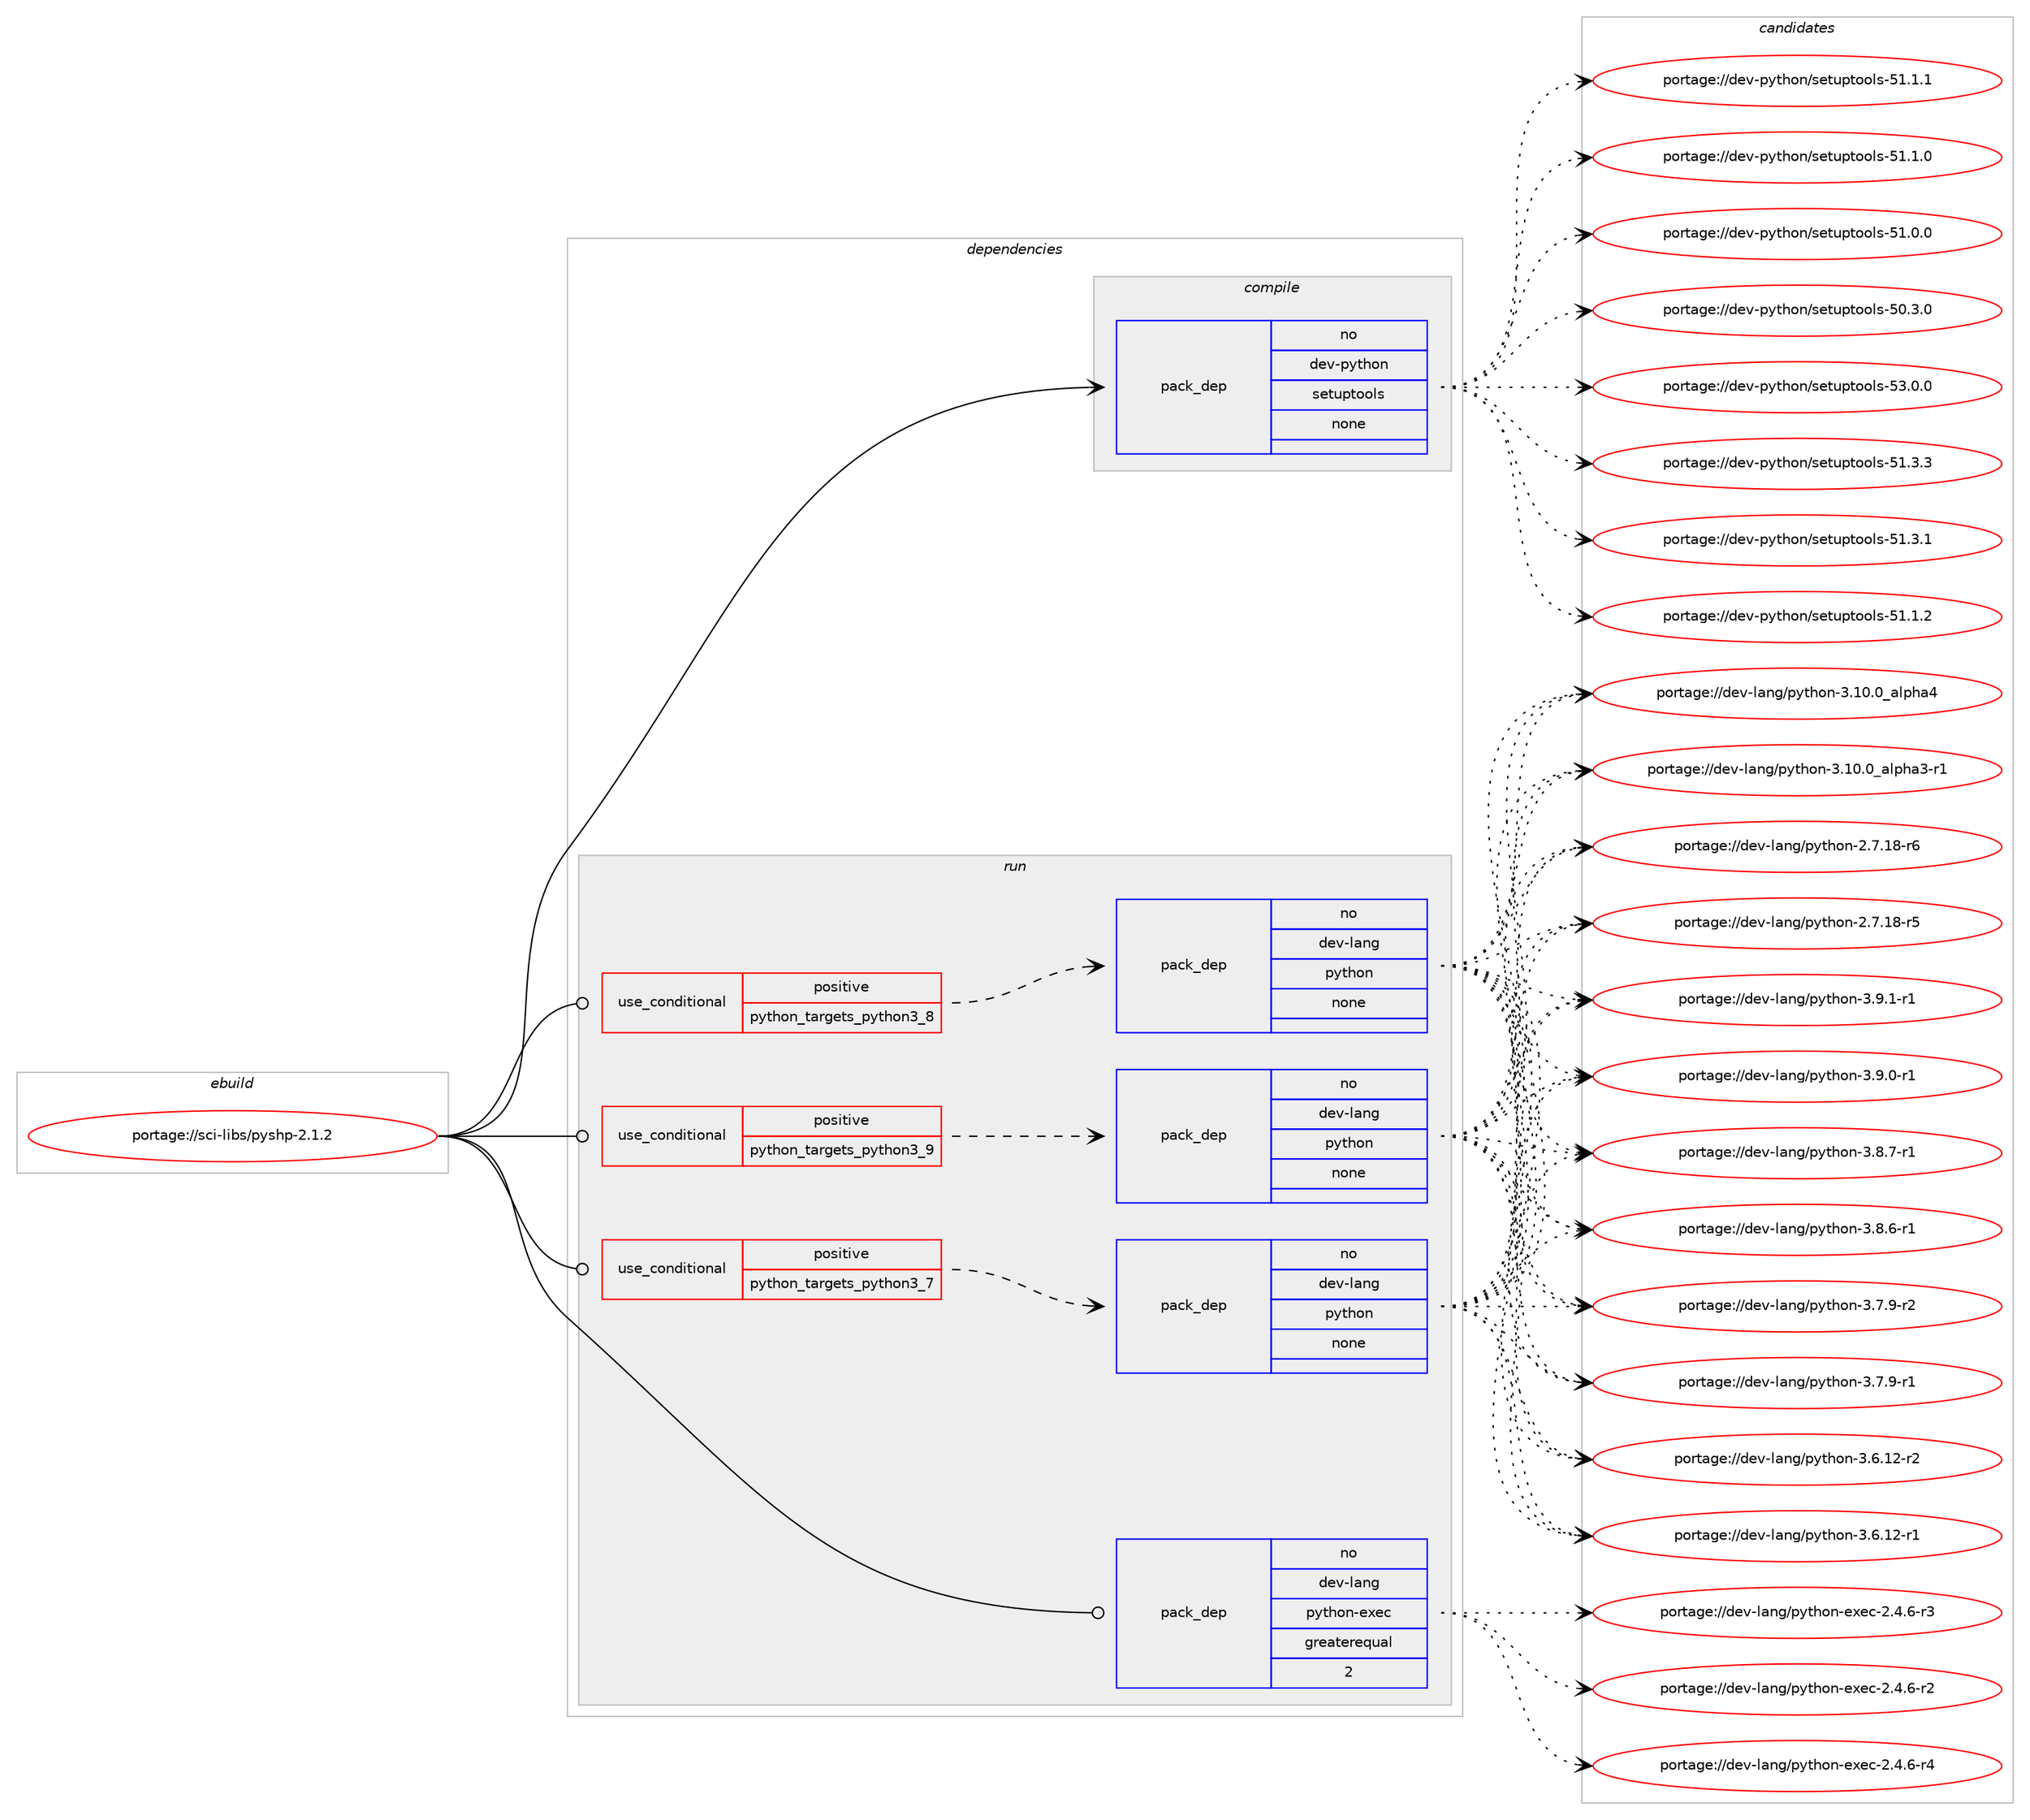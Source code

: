 digraph prolog {

# *************
# Graph options
# *************

newrank=true;
concentrate=true;
compound=true;
graph [rankdir=LR,fontname=Helvetica,fontsize=10,ranksep=1.5];#, ranksep=2.5, nodesep=0.2];
edge  [arrowhead=vee];
node  [fontname=Helvetica,fontsize=10];

# **********
# The ebuild
# **********

subgraph cluster_leftcol {
color=gray;
rank=same;
label=<<i>ebuild</i>>;
id [label="portage://sci-libs/pyshp-2.1.2", color=red, width=4, href="../sci-libs/pyshp-2.1.2.svg"];
}

# ****************
# The dependencies
# ****************

subgraph cluster_midcol {
color=gray;
label=<<i>dependencies</i>>;
subgraph cluster_compile {
fillcolor="#eeeeee";
style=filled;
label=<<i>compile</i>>;
subgraph pack11404 {
dependency16567 [label=<<TABLE BORDER="0" CELLBORDER="1" CELLSPACING="0" CELLPADDING="4" WIDTH="220"><TR><TD ROWSPAN="6" CELLPADDING="30">pack_dep</TD></TR><TR><TD WIDTH="110">no</TD></TR><TR><TD>dev-python</TD></TR><TR><TD>setuptools</TD></TR><TR><TD>none</TD></TR><TR><TD></TD></TR></TABLE>>, shape=none, color=blue];
}
id:e -> dependency16567:w [weight=20,style="solid",arrowhead="vee"];
}
subgraph cluster_compileandrun {
fillcolor="#eeeeee";
style=filled;
label=<<i>compile and run</i>>;
}
subgraph cluster_run {
fillcolor="#eeeeee";
style=filled;
label=<<i>run</i>>;
subgraph cond5030 {
dependency16568 [label=<<TABLE BORDER="0" CELLBORDER="1" CELLSPACING="0" CELLPADDING="4"><TR><TD ROWSPAN="3" CELLPADDING="10">use_conditional</TD></TR><TR><TD>positive</TD></TR><TR><TD>python_targets_python3_7</TD></TR></TABLE>>, shape=none, color=red];
subgraph pack11405 {
dependency16569 [label=<<TABLE BORDER="0" CELLBORDER="1" CELLSPACING="0" CELLPADDING="4" WIDTH="220"><TR><TD ROWSPAN="6" CELLPADDING="30">pack_dep</TD></TR><TR><TD WIDTH="110">no</TD></TR><TR><TD>dev-lang</TD></TR><TR><TD>python</TD></TR><TR><TD>none</TD></TR><TR><TD></TD></TR></TABLE>>, shape=none, color=blue];
}
dependency16568:e -> dependency16569:w [weight=20,style="dashed",arrowhead="vee"];
}
id:e -> dependency16568:w [weight=20,style="solid",arrowhead="odot"];
subgraph cond5031 {
dependency16570 [label=<<TABLE BORDER="0" CELLBORDER="1" CELLSPACING="0" CELLPADDING="4"><TR><TD ROWSPAN="3" CELLPADDING="10">use_conditional</TD></TR><TR><TD>positive</TD></TR><TR><TD>python_targets_python3_8</TD></TR></TABLE>>, shape=none, color=red];
subgraph pack11406 {
dependency16571 [label=<<TABLE BORDER="0" CELLBORDER="1" CELLSPACING="0" CELLPADDING="4" WIDTH="220"><TR><TD ROWSPAN="6" CELLPADDING="30">pack_dep</TD></TR><TR><TD WIDTH="110">no</TD></TR><TR><TD>dev-lang</TD></TR><TR><TD>python</TD></TR><TR><TD>none</TD></TR><TR><TD></TD></TR></TABLE>>, shape=none, color=blue];
}
dependency16570:e -> dependency16571:w [weight=20,style="dashed",arrowhead="vee"];
}
id:e -> dependency16570:w [weight=20,style="solid",arrowhead="odot"];
subgraph cond5032 {
dependency16572 [label=<<TABLE BORDER="0" CELLBORDER="1" CELLSPACING="0" CELLPADDING="4"><TR><TD ROWSPAN="3" CELLPADDING="10">use_conditional</TD></TR><TR><TD>positive</TD></TR><TR><TD>python_targets_python3_9</TD></TR></TABLE>>, shape=none, color=red];
subgraph pack11407 {
dependency16573 [label=<<TABLE BORDER="0" CELLBORDER="1" CELLSPACING="0" CELLPADDING="4" WIDTH="220"><TR><TD ROWSPAN="6" CELLPADDING="30">pack_dep</TD></TR><TR><TD WIDTH="110">no</TD></TR><TR><TD>dev-lang</TD></TR><TR><TD>python</TD></TR><TR><TD>none</TD></TR><TR><TD></TD></TR></TABLE>>, shape=none, color=blue];
}
dependency16572:e -> dependency16573:w [weight=20,style="dashed",arrowhead="vee"];
}
id:e -> dependency16572:w [weight=20,style="solid",arrowhead="odot"];
subgraph pack11408 {
dependency16574 [label=<<TABLE BORDER="0" CELLBORDER="1" CELLSPACING="0" CELLPADDING="4" WIDTH="220"><TR><TD ROWSPAN="6" CELLPADDING="30">pack_dep</TD></TR><TR><TD WIDTH="110">no</TD></TR><TR><TD>dev-lang</TD></TR><TR><TD>python-exec</TD></TR><TR><TD>greaterequal</TD></TR><TR><TD>2</TD></TR></TABLE>>, shape=none, color=blue];
}
id:e -> dependency16574:w [weight=20,style="solid",arrowhead="odot"];
}
}

# **************
# The candidates
# **************

subgraph cluster_choices {
rank=same;
color=gray;
label=<<i>candidates</i>>;

subgraph choice11404 {
color=black;
nodesep=1;
choice100101118451121211161041111104711510111611711211611111110811545535146484648 [label="portage://dev-python/setuptools-53.0.0", color=red, width=4,href="../dev-python/setuptools-53.0.0.svg"];
choice100101118451121211161041111104711510111611711211611111110811545534946514651 [label="portage://dev-python/setuptools-51.3.3", color=red, width=4,href="../dev-python/setuptools-51.3.3.svg"];
choice100101118451121211161041111104711510111611711211611111110811545534946514649 [label="portage://dev-python/setuptools-51.3.1", color=red, width=4,href="../dev-python/setuptools-51.3.1.svg"];
choice100101118451121211161041111104711510111611711211611111110811545534946494650 [label="portage://dev-python/setuptools-51.1.2", color=red, width=4,href="../dev-python/setuptools-51.1.2.svg"];
choice100101118451121211161041111104711510111611711211611111110811545534946494649 [label="portage://dev-python/setuptools-51.1.1", color=red, width=4,href="../dev-python/setuptools-51.1.1.svg"];
choice100101118451121211161041111104711510111611711211611111110811545534946494648 [label="portage://dev-python/setuptools-51.1.0", color=red, width=4,href="../dev-python/setuptools-51.1.0.svg"];
choice100101118451121211161041111104711510111611711211611111110811545534946484648 [label="portage://dev-python/setuptools-51.0.0", color=red, width=4,href="../dev-python/setuptools-51.0.0.svg"];
choice100101118451121211161041111104711510111611711211611111110811545534846514648 [label="portage://dev-python/setuptools-50.3.0", color=red, width=4,href="../dev-python/setuptools-50.3.0.svg"];
dependency16567:e -> choice100101118451121211161041111104711510111611711211611111110811545535146484648:w [style=dotted,weight="100"];
dependency16567:e -> choice100101118451121211161041111104711510111611711211611111110811545534946514651:w [style=dotted,weight="100"];
dependency16567:e -> choice100101118451121211161041111104711510111611711211611111110811545534946514649:w [style=dotted,weight="100"];
dependency16567:e -> choice100101118451121211161041111104711510111611711211611111110811545534946494650:w [style=dotted,weight="100"];
dependency16567:e -> choice100101118451121211161041111104711510111611711211611111110811545534946494649:w [style=dotted,weight="100"];
dependency16567:e -> choice100101118451121211161041111104711510111611711211611111110811545534946494648:w [style=dotted,weight="100"];
dependency16567:e -> choice100101118451121211161041111104711510111611711211611111110811545534946484648:w [style=dotted,weight="100"];
dependency16567:e -> choice100101118451121211161041111104711510111611711211611111110811545534846514648:w [style=dotted,weight="100"];
}
subgraph choice11405 {
color=black;
nodesep=1;
choice1001011184510897110103471121211161041111104551465746494511449 [label="portage://dev-lang/python-3.9.1-r1", color=red, width=4,href="../dev-lang/python-3.9.1-r1.svg"];
choice1001011184510897110103471121211161041111104551465746484511449 [label="portage://dev-lang/python-3.9.0-r1", color=red, width=4,href="../dev-lang/python-3.9.0-r1.svg"];
choice1001011184510897110103471121211161041111104551465646554511449 [label="portage://dev-lang/python-3.8.7-r1", color=red, width=4,href="../dev-lang/python-3.8.7-r1.svg"];
choice1001011184510897110103471121211161041111104551465646544511449 [label="portage://dev-lang/python-3.8.6-r1", color=red, width=4,href="../dev-lang/python-3.8.6-r1.svg"];
choice1001011184510897110103471121211161041111104551465546574511450 [label="portage://dev-lang/python-3.7.9-r2", color=red, width=4,href="../dev-lang/python-3.7.9-r2.svg"];
choice1001011184510897110103471121211161041111104551465546574511449 [label="portage://dev-lang/python-3.7.9-r1", color=red, width=4,href="../dev-lang/python-3.7.9-r1.svg"];
choice100101118451089711010347112121116104111110455146544649504511450 [label="portage://dev-lang/python-3.6.12-r2", color=red, width=4,href="../dev-lang/python-3.6.12-r2.svg"];
choice100101118451089711010347112121116104111110455146544649504511449 [label="portage://dev-lang/python-3.6.12-r1", color=red, width=4,href="../dev-lang/python-3.6.12-r1.svg"];
choice1001011184510897110103471121211161041111104551464948464895971081121049752 [label="portage://dev-lang/python-3.10.0_alpha4", color=red, width=4,href="../dev-lang/python-3.10.0_alpha4.svg"];
choice10010111845108971101034711212111610411111045514649484648959710811210497514511449 [label="portage://dev-lang/python-3.10.0_alpha3-r1", color=red, width=4,href="../dev-lang/python-3.10.0_alpha3-r1.svg"];
choice100101118451089711010347112121116104111110455046554649564511454 [label="portage://dev-lang/python-2.7.18-r6", color=red, width=4,href="../dev-lang/python-2.7.18-r6.svg"];
choice100101118451089711010347112121116104111110455046554649564511453 [label="portage://dev-lang/python-2.7.18-r5", color=red, width=4,href="../dev-lang/python-2.7.18-r5.svg"];
dependency16569:e -> choice1001011184510897110103471121211161041111104551465746494511449:w [style=dotted,weight="100"];
dependency16569:e -> choice1001011184510897110103471121211161041111104551465746484511449:w [style=dotted,weight="100"];
dependency16569:e -> choice1001011184510897110103471121211161041111104551465646554511449:w [style=dotted,weight="100"];
dependency16569:e -> choice1001011184510897110103471121211161041111104551465646544511449:w [style=dotted,weight="100"];
dependency16569:e -> choice1001011184510897110103471121211161041111104551465546574511450:w [style=dotted,weight="100"];
dependency16569:e -> choice1001011184510897110103471121211161041111104551465546574511449:w [style=dotted,weight="100"];
dependency16569:e -> choice100101118451089711010347112121116104111110455146544649504511450:w [style=dotted,weight="100"];
dependency16569:e -> choice100101118451089711010347112121116104111110455146544649504511449:w [style=dotted,weight="100"];
dependency16569:e -> choice1001011184510897110103471121211161041111104551464948464895971081121049752:w [style=dotted,weight="100"];
dependency16569:e -> choice10010111845108971101034711212111610411111045514649484648959710811210497514511449:w [style=dotted,weight="100"];
dependency16569:e -> choice100101118451089711010347112121116104111110455046554649564511454:w [style=dotted,weight="100"];
dependency16569:e -> choice100101118451089711010347112121116104111110455046554649564511453:w [style=dotted,weight="100"];
}
subgraph choice11406 {
color=black;
nodesep=1;
choice1001011184510897110103471121211161041111104551465746494511449 [label="portage://dev-lang/python-3.9.1-r1", color=red, width=4,href="../dev-lang/python-3.9.1-r1.svg"];
choice1001011184510897110103471121211161041111104551465746484511449 [label="portage://dev-lang/python-3.9.0-r1", color=red, width=4,href="../dev-lang/python-3.9.0-r1.svg"];
choice1001011184510897110103471121211161041111104551465646554511449 [label="portage://dev-lang/python-3.8.7-r1", color=red, width=4,href="../dev-lang/python-3.8.7-r1.svg"];
choice1001011184510897110103471121211161041111104551465646544511449 [label="portage://dev-lang/python-3.8.6-r1", color=red, width=4,href="../dev-lang/python-3.8.6-r1.svg"];
choice1001011184510897110103471121211161041111104551465546574511450 [label="portage://dev-lang/python-3.7.9-r2", color=red, width=4,href="../dev-lang/python-3.7.9-r2.svg"];
choice1001011184510897110103471121211161041111104551465546574511449 [label="portage://dev-lang/python-3.7.9-r1", color=red, width=4,href="../dev-lang/python-3.7.9-r1.svg"];
choice100101118451089711010347112121116104111110455146544649504511450 [label="portage://dev-lang/python-3.6.12-r2", color=red, width=4,href="../dev-lang/python-3.6.12-r2.svg"];
choice100101118451089711010347112121116104111110455146544649504511449 [label="portage://dev-lang/python-3.6.12-r1", color=red, width=4,href="../dev-lang/python-3.6.12-r1.svg"];
choice1001011184510897110103471121211161041111104551464948464895971081121049752 [label="portage://dev-lang/python-3.10.0_alpha4", color=red, width=4,href="../dev-lang/python-3.10.0_alpha4.svg"];
choice10010111845108971101034711212111610411111045514649484648959710811210497514511449 [label="portage://dev-lang/python-3.10.0_alpha3-r1", color=red, width=4,href="../dev-lang/python-3.10.0_alpha3-r1.svg"];
choice100101118451089711010347112121116104111110455046554649564511454 [label="portage://dev-lang/python-2.7.18-r6", color=red, width=4,href="../dev-lang/python-2.7.18-r6.svg"];
choice100101118451089711010347112121116104111110455046554649564511453 [label="portage://dev-lang/python-2.7.18-r5", color=red, width=4,href="../dev-lang/python-2.7.18-r5.svg"];
dependency16571:e -> choice1001011184510897110103471121211161041111104551465746494511449:w [style=dotted,weight="100"];
dependency16571:e -> choice1001011184510897110103471121211161041111104551465746484511449:w [style=dotted,weight="100"];
dependency16571:e -> choice1001011184510897110103471121211161041111104551465646554511449:w [style=dotted,weight="100"];
dependency16571:e -> choice1001011184510897110103471121211161041111104551465646544511449:w [style=dotted,weight="100"];
dependency16571:e -> choice1001011184510897110103471121211161041111104551465546574511450:w [style=dotted,weight="100"];
dependency16571:e -> choice1001011184510897110103471121211161041111104551465546574511449:w [style=dotted,weight="100"];
dependency16571:e -> choice100101118451089711010347112121116104111110455146544649504511450:w [style=dotted,weight="100"];
dependency16571:e -> choice100101118451089711010347112121116104111110455146544649504511449:w [style=dotted,weight="100"];
dependency16571:e -> choice1001011184510897110103471121211161041111104551464948464895971081121049752:w [style=dotted,weight="100"];
dependency16571:e -> choice10010111845108971101034711212111610411111045514649484648959710811210497514511449:w [style=dotted,weight="100"];
dependency16571:e -> choice100101118451089711010347112121116104111110455046554649564511454:w [style=dotted,weight="100"];
dependency16571:e -> choice100101118451089711010347112121116104111110455046554649564511453:w [style=dotted,weight="100"];
}
subgraph choice11407 {
color=black;
nodesep=1;
choice1001011184510897110103471121211161041111104551465746494511449 [label="portage://dev-lang/python-3.9.1-r1", color=red, width=4,href="../dev-lang/python-3.9.1-r1.svg"];
choice1001011184510897110103471121211161041111104551465746484511449 [label="portage://dev-lang/python-3.9.0-r1", color=red, width=4,href="../dev-lang/python-3.9.0-r1.svg"];
choice1001011184510897110103471121211161041111104551465646554511449 [label="portage://dev-lang/python-3.8.7-r1", color=red, width=4,href="../dev-lang/python-3.8.7-r1.svg"];
choice1001011184510897110103471121211161041111104551465646544511449 [label="portage://dev-lang/python-3.8.6-r1", color=red, width=4,href="../dev-lang/python-3.8.6-r1.svg"];
choice1001011184510897110103471121211161041111104551465546574511450 [label="portage://dev-lang/python-3.7.9-r2", color=red, width=4,href="../dev-lang/python-3.7.9-r2.svg"];
choice1001011184510897110103471121211161041111104551465546574511449 [label="portage://dev-lang/python-3.7.9-r1", color=red, width=4,href="../dev-lang/python-3.7.9-r1.svg"];
choice100101118451089711010347112121116104111110455146544649504511450 [label="portage://dev-lang/python-3.6.12-r2", color=red, width=4,href="../dev-lang/python-3.6.12-r2.svg"];
choice100101118451089711010347112121116104111110455146544649504511449 [label="portage://dev-lang/python-3.6.12-r1", color=red, width=4,href="../dev-lang/python-3.6.12-r1.svg"];
choice1001011184510897110103471121211161041111104551464948464895971081121049752 [label="portage://dev-lang/python-3.10.0_alpha4", color=red, width=4,href="../dev-lang/python-3.10.0_alpha4.svg"];
choice10010111845108971101034711212111610411111045514649484648959710811210497514511449 [label="portage://dev-lang/python-3.10.0_alpha3-r1", color=red, width=4,href="../dev-lang/python-3.10.0_alpha3-r1.svg"];
choice100101118451089711010347112121116104111110455046554649564511454 [label="portage://dev-lang/python-2.7.18-r6", color=red, width=4,href="../dev-lang/python-2.7.18-r6.svg"];
choice100101118451089711010347112121116104111110455046554649564511453 [label="portage://dev-lang/python-2.7.18-r5", color=red, width=4,href="../dev-lang/python-2.7.18-r5.svg"];
dependency16573:e -> choice1001011184510897110103471121211161041111104551465746494511449:w [style=dotted,weight="100"];
dependency16573:e -> choice1001011184510897110103471121211161041111104551465746484511449:w [style=dotted,weight="100"];
dependency16573:e -> choice1001011184510897110103471121211161041111104551465646554511449:w [style=dotted,weight="100"];
dependency16573:e -> choice1001011184510897110103471121211161041111104551465646544511449:w [style=dotted,weight="100"];
dependency16573:e -> choice1001011184510897110103471121211161041111104551465546574511450:w [style=dotted,weight="100"];
dependency16573:e -> choice1001011184510897110103471121211161041111104551465546574511449:w [style=dotted,weight="100"];
dependency16573:e -> choice100101118451089711010347112121116104111110455146544649504511450:w [style=dotted,weight="100"];
dependency16573:e -> choice100101118451089711010347112121116104111110455146544649504511449:w [style=dotted,weight="100"];
dependency16573:e -> choice1001011184510897110103471121211161041111104551464948464895971081121049752:w [style=dotted,weight="100"];
dependency16573:e -> choice10010111845108971101034711212111610411111045514649484648959710811210497514511449:w [style=dotted,weight="100"];
dependency16573:e -> choice100101118451089711010347112121116104111110455046554649564511454:w [style=dotted,weight="100"];
dependency16573:e -> choice100101118451089711010347112121116104111110455046554649564511453:w [style=dotted,weight="100"];
}
subgraph choice11408 {
color=black;
nodesep=1;
choice10010111845108971101034711212111610411111045101120101994550465246544511452 [label="portage://dev-lang/python-exec-2.4.6-r4", color=red, width=4,href="../dev-lang/python-exec-2.4.6-r4.svg"];
choice10010111845108971101034711212111610411111045101120101994550465246544511451 [label="portage://dev-lang/python-exec-2.4.6-r3", color=red, width=4,href="../dev-lang/python-exec-2.4.6-r3.svg"];
choice10010111845108971101034711212111610411111045101120101994550465246544511450 [label="portage://dev-lang/python-exec-2.4.6-r2", color=red, width=4,href="../dev-lang/python-exec-2.4.6-r2.svg"];
dependency16574:e -> choice10010111845108971101034711212111610411111045101120101994550465246544511452:w [style=dotted,weight="100"];
dependency16574:e -> choice10010111845108971101034711212111610411111045101120101994550465246544511451:w [style=dotted,weight="100"];
dependency16574:e -> choice10010111845108971101034711212111610411111045101120101994550465246544511450:w [style=dotted,weight="100"];
}
}

}
